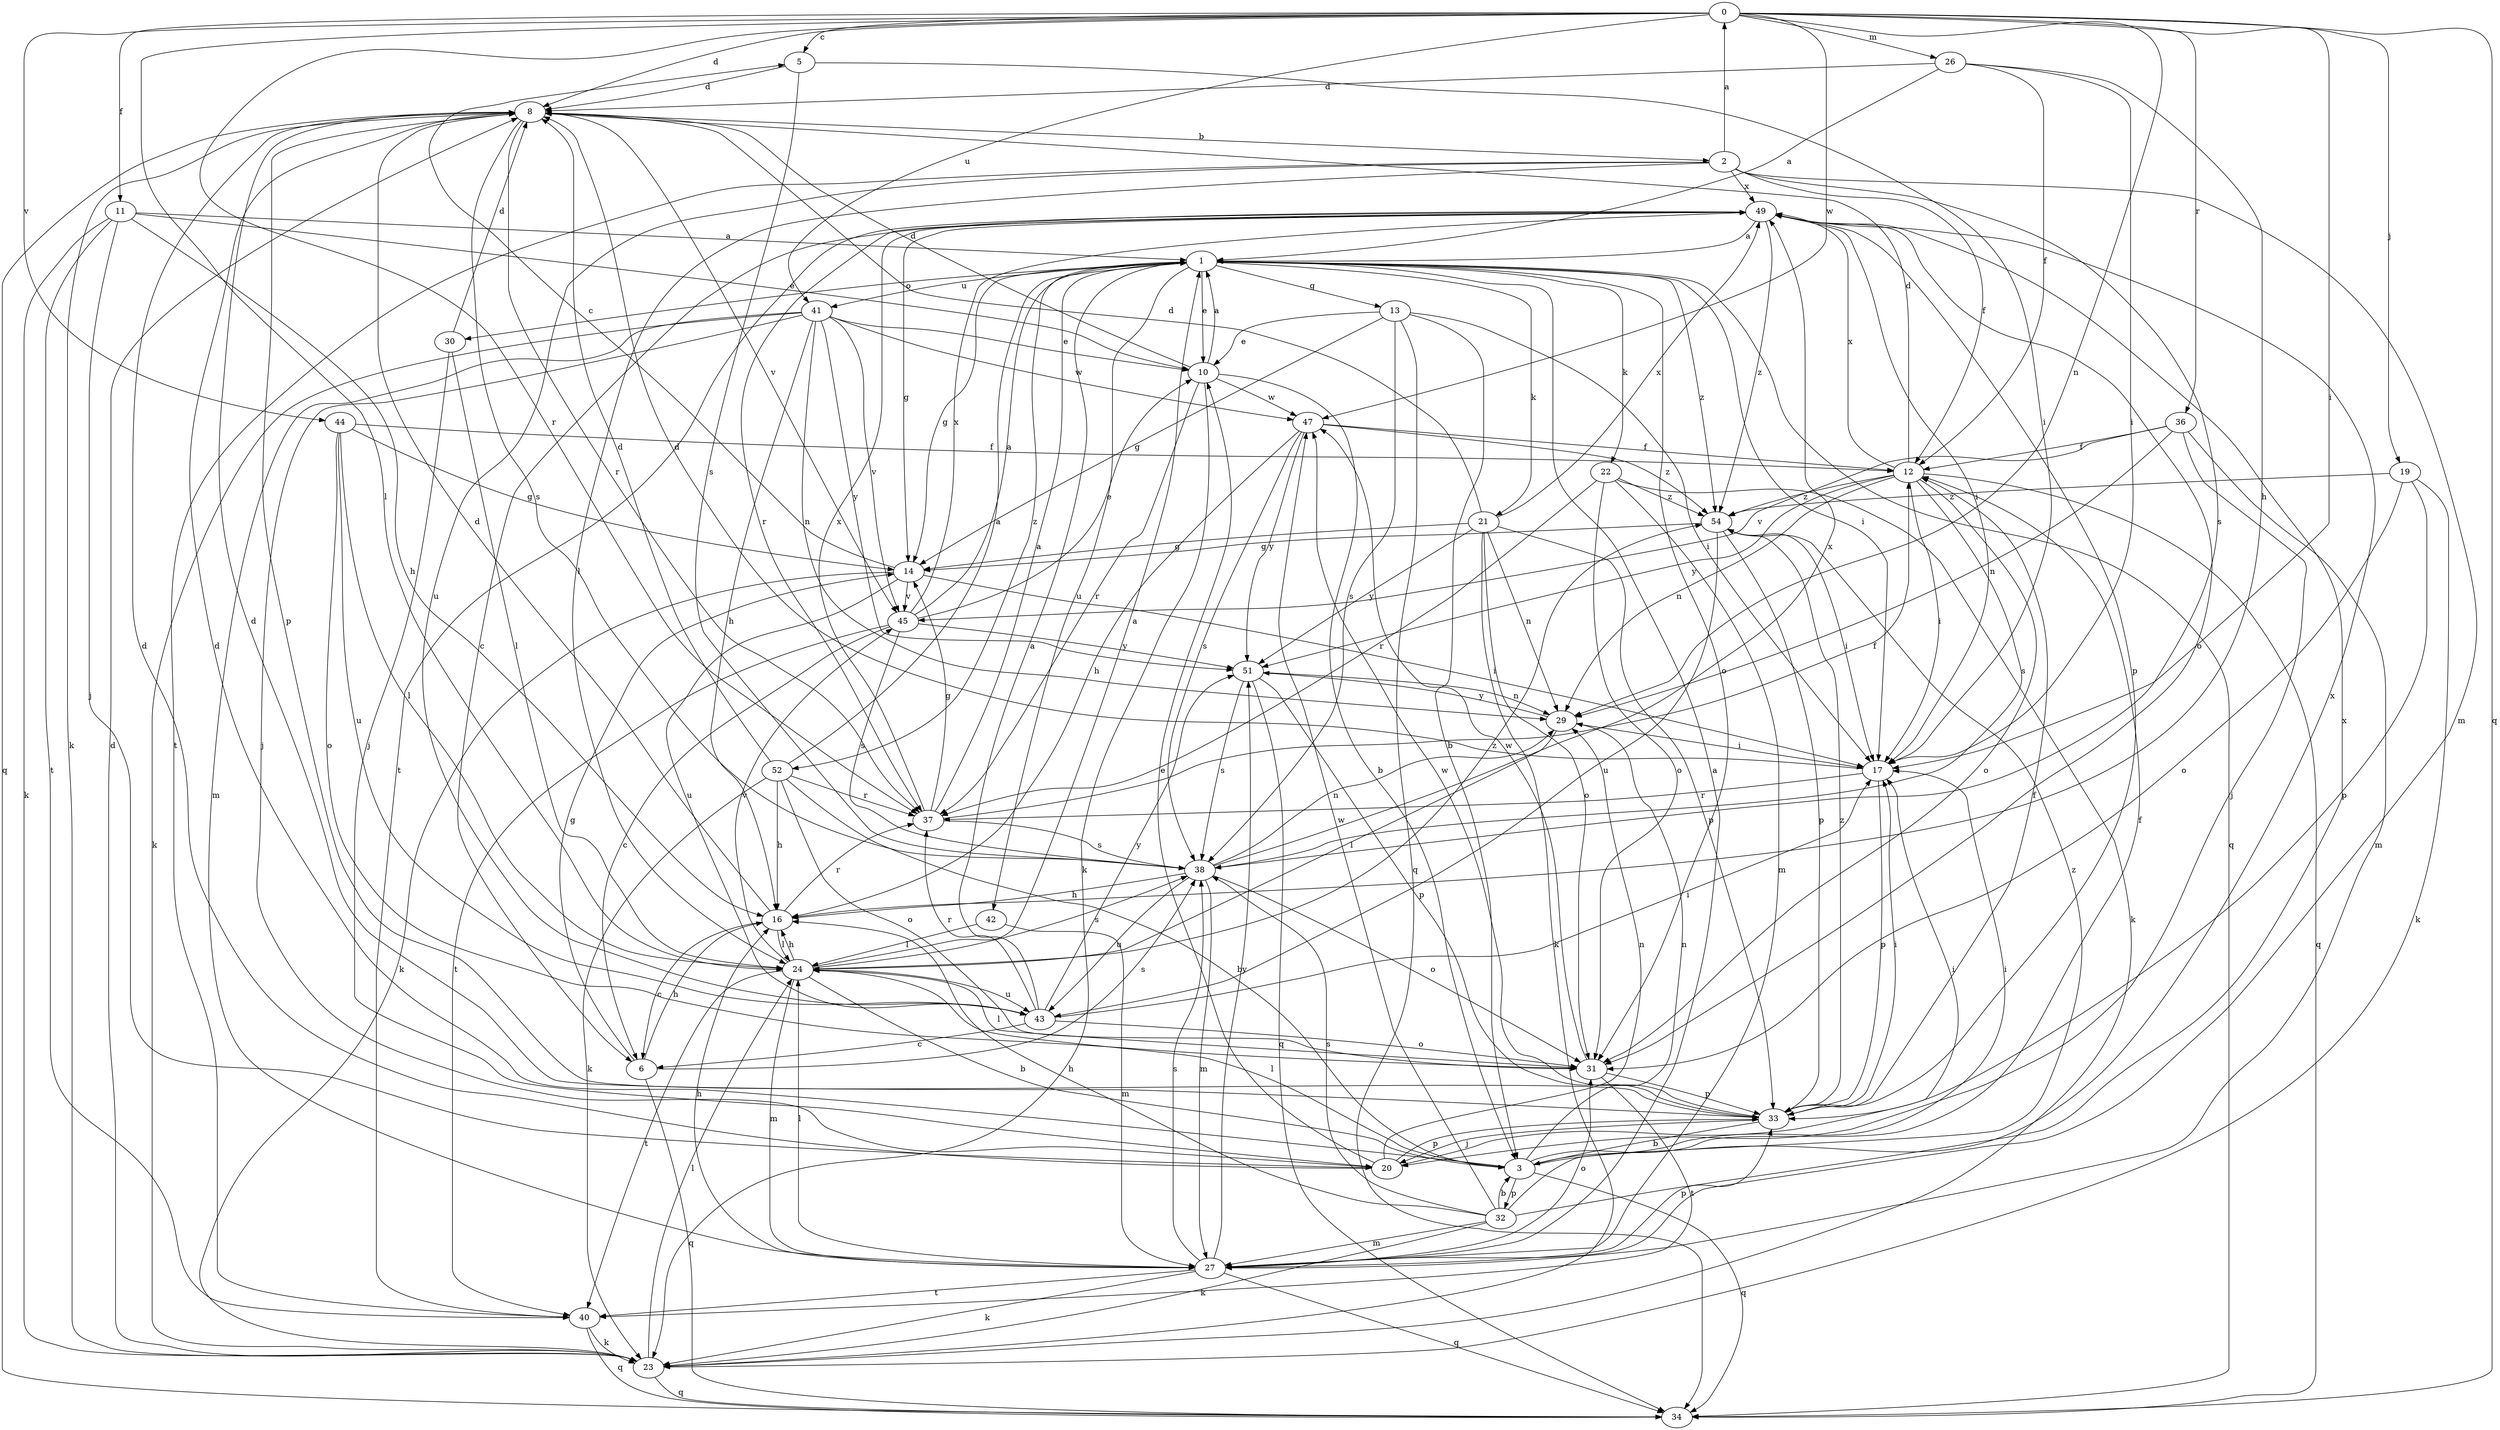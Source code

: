 strict digraph  {
0;
1;
2;
3;
5;
6;
8;
10;
11;
12;
13;
14;
16;
17;
19;
20;
21;
22;
23;
24;
26;
27;
29;
30;
31;
32;
33;
34;
36;
37;
38;
40;
41;
42;
43;
44;
45;
47;
49;
51;
52;
54;
0 -> 5  [label=c];
0 -> 8  [label=d];
0 -> 11  [label=f];
0 -> 17  [label=i];
0 -> 19  [label=j];
0 -> 24  [label=l];
0 -> 26  [label=m];
0 -> 29  [label=n];
0 -> 34  [label=q];
0 -> 36  [label=r];
0 -> 37  [label=r];
0 -> 41  [label=u];
0 -> 44  [label=v];
0 -> 47  [label=w];
1 -> 10  [label=e];
1 -> 13  [label=g];
1 -> 14  [label=g];
1 -> 17  [label=i];
1 -> 21  [label=k];
1 -> 22  [label=k];
1 -> 30  [label=o];
1 -> 31  [label=o];
1 -> 34  [label=q];
1 -> 41  [label=u];
1 -> 42  [label=u];
1 -> 52  [label=z];
1 -> 54  [label=z];
2 -> 0  [label=a];
2 -> 12  [label=f];
2 -> 24  [label=l];
2 -> 27  [label=m];
2 -> 38  [label=s];
2 -> 40  [label=t];
2 -> 43  [label=u];
2 -> 49  [label=x];
3 -> 8  [label=d];
3 -> 12  [label=f];
3 -> 17  [label=i];
3 -> 24  [label=l];
3 -> 29  [label=n];
3 -> 32  [label=p];
3 -> 34  [label=q];
3 -> 49  [label=x];
5 -> 8  [label=d];
5 -> 17  [label=i];
5 -> 38  [label=s];
6 -> 14  [label=g];
6 -> 16  [label=h];
6 -> 34  [label=q];
6 -> 38  [label=s];
8 -> 2  [label=b];
8 -> 23  [label=k];
8 -> 33  [label=p];
8 -> 34  [label=q];
8 -> 37  [label=r];
8 -> 38  [label=s];
8 -> 45  [label=v];
10 -> 1  [label=a];
10 -> 3  [label=b];
10 -> 8  [label=d];
10 -> 23  [label=k];
10 -> 37  [label=r];
10 -> 47  [label=w];
11 -> 1  [label=a];
11 -> 10  [label=e];
11 -> 16  [label=h];
11 -> 20  [label=j];
11 -> 23  [label=k];
11 -> 40  [label=t];
12 -> 8  [label=d];
12 -> 17  [label=i];
12 -> 29  [label=n];
12 -> 31  [label=o];
12 -> 34  [label=q];
12 -> 38  [label=s];
12 -> 49  [label=x];
12 -> 51  [label=y];
12 -> 54  [label=z];
13 -> 3  [label=b];
13 -> 10  [label=e];
13 -> 14  [label=g];
13 -> 17  [label=i];
13 -> 34  [label=q];
13 -> 38  [label=s];
14 -> 5  [label=c];
14 -> 17  [label=i];
14 -> 23  [label=k];
14 -> 43  [label=u];
14 -> 45  [label=v];
16 -> 6  [label=c];
16 -> 8  [label=d];
16 -> 24  [label=l];
16 -> 37  [label=r];
17 -> 8  [label=d];
17 -> 33  [label=p];
17 -> 37  [label=r];
19 -> 23  [label=k];
19 -> 31  [label=o];
19 -> 33  [label=p];
19 -> 54  [label=z];
20 -> 8  [label=d];
20 -> 10  [label=e];
20 -> 17  [label=i];
20 -> 29  [label=n];
20 -> 33  [label=p];
21 -> 8  [label=d];
21 -> 14  [label=g];
21 -> 23  [label=k];
21 -> 29  [label=n];
21 -> 31  [label=o];
21 -> 33  [label=p];
21 -> 49  [label=x];
21 -> 51  [label=y];
22 -> 23  [label=k];
22 -> 27  [label=m];
22 -> 31  [label=o];
22 -> 37  [label=r];
22 -> 54  [label=z];
23 -> 8  [label=d];
23 -> 24  [label=l];
23 -> 34  [label=q];
24 -> 1  [label=a];
24 -> 3  [label=b];
24 -> 16  [label=h];
24 -> 27  [label=m];
24 -> 38  [label=s];
24 -> 40  [label=t];
24 -> 43  [label=u];
24 -> 45  [label=v];
24 -> 54  [label=z];
26 -> 1  [label=a];
26 -> 8  [label=d];
26 -> 12  [label=f];
26 -> 16  [label=h];
26 -> 17  [label=i];
27 -> 1  [label=a];
27 -> 16  [label=h];
27 -> 23  [label=k];
27 -> 24  [label=l];
27 -> 31  [label=o];
27 -> 33  [label=p];
27 -> 34  [label=q];
27 -> 38  [label=s];
27 -> 40  [label=t];
27 -> 51  [label=y];
29 -> 17  [label=i];
29 -> 24  [label=l];
29 -> 51  [label=y];
30 -> 8  [label=d];
30 -> 20  [label=j];
30 -> 24  [label=l];
31 -> 24  [label=l];
31 -> 33  [label=p];
31 -> 40  [label=t];
31 -> 47  [label=w];
32 -> 3  [label=b];
32 -> 16  [label=h];
32 -> 23  [label=k];
32 -> 27  [label=m];
32 -> 38  [label=s];
32 -> 47  [label=w];
32 -> 49  [label=x];
32 -> 54  [label=z];
33 -> 3  [label=b];
33 -> 8  [label=d];
33 -> 12  [label=f];
33 -> 17  [label=i];
33 -> 20  [label=j];
33 -> 47  [label=w];
33 -> 54  [label=z];
36 -> 12  [label=f];
36 -> 20  [label=j];
36 -> 27  [label=m];
36 -> 29  [label=n];
36 -> 45  [label=v];
37 -> 1  [label=a];
37 -> 12  [label=f];
37 -> 14  [label=g];
37 -> 38  [label=s];
37 -> 49  [label=x];
38 -> 16  [label=h];
38 -> 27  [label=m];
38 -> 29  [label=n];
38 -> 31  [label=o];
38 -> 43  [label=u];
38 -> 49  [label=x];
40 -> 23  [label=k];
40 -> 34  [label=q];
41 -> 10  [label=e];
41 -> 16  [label=h];
41 -> 20  [label=j];
41 -> 23  [label=k];
41 -> 27  [label=m];
41 -> 29  [label=n];
41 -> 45  [label=v];
41 -> 47  [label=w];
41 -> 51  [label=y];
42 -> 24  [label=l];
42 -> 27  [label=m];
43 -> 1  [label=a];
43 -> 6  [label=c];
43 -> 17  [label=i];
43 -> 31  [label=o];
43 -> 37  [label=r];
43 -> 51  [label=y];
44 -> 12  [label=f];
44 -> 14  [label=g];
44 -> 24  [label=l];
44 -> 31  [label=o];
44 -> 43  [label=u];
45 -> 1  [label=a];
45 -> 6  [label=c];
45 -> 10  [label=e];
45 -> 38  [label=s];
45 -> 40  [label=t];
45 -> 49  [label=x];
45 -> 51  [label=y];
47 -> 12  [label=f];
47 -> 16  [label=h];
47 -> 38  [label=s];
47 -> 51  [label=y];
47 -> 54  [label=z];
49 -> 1  [label=a];
49 -> 6  [label=c];
49 -> 14  [label=g];
49 -> 17  [label=i];
49 -> 31  [label=o];
49 -> 33  [label=p];
49 -> 37  [label=r];
49 -> 40  [label=t];
49 -> 54  [label=z];
51 -> 29  [label=n];
51 -> 33  [label=p];
51 -> 34  [label=q];
51 -> 38  [label=s];
52 -> 1  [label=a];
52 -> 3  [label=b];
52 -> 8  [label=d];
52 -> 16  [label=h];
52 -> 23  [label=k];
52 -> 31  [label=o];
52 -> 37  [label=r];
54 -> 14  [label=g];
54 -> 17  [label=i];
54 -> 33  [label=p];
54 -> 43  [label=u];
}
